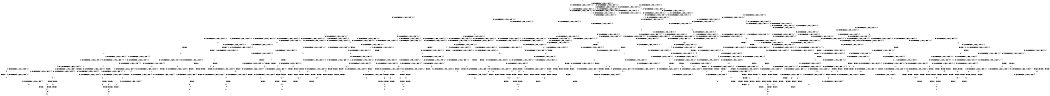 digraph BCG {
size = "7, 10.5";
center = TRUE;
node [shape = circle];
0 [peripheries = 2];
0 -> 1 [label = "EX !0 !ATOMIC_EXCH_BRANCH (1, +0, TRUE, +0, 1, TRUE) !{0, 1, 2}"];
0 -> 2 [label = "EX !2 !ATOMIC_EXCH_BRANCH (1, +1, TRUE, +0, 2, TRUE) !{0, 1, 2}"];
0 -> 3 [label = "EX !1 !ATOMIC_EXCH_BRANCH (1, +0, FALSE, +0, 1, TRUE) !{0, 1, 2}"];
0 -> 4 [label = "EX !0 !ATOMIC_EXCH_BRANCH (1, +0, TRUE, +0, 1, TRUE) !{0, 1, 2}"];
1 -> 1 [label = "EX !0 !ATOMIC_EXCH_BRANCH (1, +0, TRUE, +0, 1, TRUE) !{0, 1, 2}"];
1 -> 5 [label = "EX !2 !ATOMIC_EXCH_BRANCH (1, +1, TRUE, +0, 2, TRUE) !{0, 1, 2}"];
1 -> 6 [label = "EX !1 !ATOMIC_EXCH_BRANCH (1, +0, FALSE, +0, 1, TRUE) !{0, 1, 2}"];
1 -> 4 [label = "EX !0 !ATOMIC_EXCH_BRANCH (1, +0, TRUE, +0, 1, TRUE) !{0, 1, 2}"];
2 -> 7 [label = "EX !2 !ATOMIC_EXCH_BRANCH (1, +1, TRUE, +1, 2, TRUE) !{0, 1, 2}"];
2 -> 8 [label = "EX !0 !ATOMIC_EXCH_BRANCH (1, +0, TRUE, +0, 1, FALSE) !{0, 1, 2}"];
2 -> 9 [label = "EX !1 !ATOMIC_EXCH_BRANCH (1, +0, FALSE, +0, 1, FALSE) !{0, 1, 2}"];
2 -> 10 [label = "EX !0 !ATOMIC_EXCH_BRANCH (1, +0, TRUE, +0, 1, FALSE) !{0, 1, 2}"];
3 -> 3 [label = "EX !1 !ATOMIC_EXCH_BRANCH (1, +0, FALSE, +0, 1, TRUE) !{0, 1, 2}"];
3 -> 11 [label = "EX !0 !ATOMIC_EXCH_BRANCH (1, +0, TRUE, +0, 1, TRUE) !{0, 1, 2}"];
3 -> 12 [label = "EX !2 !ATOMIC_EXCH_BRANCH (1, +1, TRUE, +0, 2, TRUE) !{0, 1, 2}"];
3 -> 13 [label = "EX !0 !ATOMIC_EXCH_BRANCH (1, +0, TRUE, +0, 1, TRUE) !{0, 1, 2}"];
4 -> 14 [label = "EX !1 !ATOMIC_EXCH_BRANCH (1, +0, FALSE, +0, 1, TRUE) !{0, 1, 2}"];
4 -> 4 [label = "EX !0 !ATOMIC_EXCH_BRANCH (1, +0, TRUE, +0, 1, TRUE) !{0, 1, 2}"];
4 -> 15 [label = "EX !2 !ATOMIC_EXCH_BRANCH (1, +1, TRUE, +0, 2, TRUE) !{0, 1, 2}"];
4 -> 16 [label = "EX !1 !ATOMIC_EXCH_BRANCH (1, +0, FALSE, +0, 1, TRUE) !{0, 1, 2}"];
5 -> 8 [label = "EX !0 !ATOMIC_EXCH_BRANCH (1, +0, TRUE, +0, 1, FALSE) !{0, 1, 2}"];
5 -> 17 [label = "EX !2 !ATOMIC_EXCH_BRANCH (1, +1, TRUE, +1, 2, TRUE) !{0, 1, 2}"];
5 -> 18 [label = "EX !1 !ATOMIC_EXCH_BRANCH (1, +0, FALSE, +0, 1, FALSE) !{0, 1, 2}"];
5 -> 10 [label = "EX !0 !ATOMIC_EXCH_BRANCH (1, +0, TRUE, +0, 1, FALSE) !{0, 1, 2}"];
6 -> 11 [label = "EX !0 !ATOMIC_EXCH_BRANCH (1, +0, TRUE, +0, 1, TRUE) !{0, 1, 2}"];
6 -> 6 [label = "EX !1 !ATOMIC_EXCH_BRANCH (1, +0, FALSE, +0, 1, TRUE) !{0, 1, 2}"];
6 -> 19 [label = "EX !2 !ATOMIC_EXCH_BRANCH (1, +1, TRUE, +0, 2, TRUE) !{0, 1, 2}"];
6 -> 13 [label = "EX !0 !ATOMIC_EXCH_BRANCH (1, +0, TRUE, +0, 1, TRUE) !{0, 1, 2}"];
7 -> 7 [label = "EX !2 !ATOMIC_EXCH_BRANCH (1, +1, TRUE, +1, 2, TRUE) !{0, 1, 2}"];
7 -> 8 [label = "EX !0 !ATOMIC_EXCH_BRANCH (1, +0, TRUE, +0, 1, FALSE) !{0, 1, 2}"];
7 -> 9 [label = "EX !1 !ATOMIC_EXCH_BRANCH (1, +0, FALSE, +0, 1, FALSE) !{0, 1, 2}"];
7 -> 10 [label = "EX !0 !ATOMIC_EXCH_BRANCH (1, +0, TRUE, +0, 1, FALSE) !{0, 1, 2}"];
8 -> 20 [label = "EX !2 !ATOMIC_EXCH_BRANCH (1, +1, TRUE, +1, 2, FALSE) !{0, 1, 2}"];
8 -> 21 [label = "EX !1 !ATOMIC_EXCH_BRANCH (1, +0, FALSE, +0, 1, TRUE) !{0, 1, 2}"];
8 -> 22 [label = "TERMINATE !0"];
9 -> 23 [label = "EX !2 !ATOMIC_EXCH_BRANCH (1, +1, TRUE, +1, 2, TRUE) !{0, 1, 2}"];
9 -> 24 [label = "EX !0 !ATOMIC_EXCH_BRANCH (1, +0, TRUE, +0, 1, FALSE) !{0, 1, 2}"];
9 -> 25 [label = "TERMINATE !1"];
9 -> 26 [label = "EX !0 !ATOMIC_EXCH_BRANCH (1, +0, TRUE, +0, 1, FALSE) !{0, 1, 2}"];
10 -> 27 [label = "EX !1 !ATOMIC_EXCH_BRANCH (1, +0, FALSE, +0, 1, TRUE) !{0, 1, 2}"];
10 -> 28 [label = "EX !2 !ATOMIC_EXCH_BRANCH (1, +1, TRUE, +1, 2, FALSE) !{0, 1, 2}"];
10 -> 29 [label = "EX !1 !ATOMIC_EXCH_BRANCH (1, +0, FALSE, +0, 1, TRUE) !{0, 1, 2}"];
10 -> 30 [label = "TERMINATE !0"];
11 -> 11 [label = "EX !0 !ATOMIC_EXCH_BRANCH (1, +0, TRUE, +0, 1, TRUE) !{0, 1, 2}"];
11 -> 6 [label = "EX !1 !ATOMIC_EXCH_BRANCH (1, +0, FALSE, +0, 1, TRUE) !{0, 1, 2}"];
11 -> 19 [label = "EX !2 !ATOMIC_EXCH_BRANCH (1, +1, TRUE, +0, 2, TRUE) !{0, 1, 2}"];
11 -> 13 [label = "EX !0 !ATOMIC_EXCH_BRANCH (1, +0, TRUE, +0, 1, TRUE) !{0, 1, 2}"];
12 -> 9 [label = "EX !1 !ATOMIC_EXCH_BRANCH (1, +0, FALSE, +0, 1, FALSE) !{0, 1, 2}"];
12 -> 31 [label = "EX !2 !ATOMIC_EXCH_BRANCH (1, +1, TRUE, +1, 2, TRUE) !{0, 1, 2}"];
12 -> 32 [label = "EX !0 !ATOMIC_EXCH_BRANCH (1, +0, TRUE, +0, 1, FALSE) !{0, 1, 2}"];
12 -> 33 [label = "EX !0 !ATOMIC_EXCH_BRANCH (1, +0, TRUE, +0, 1, FALSE) !{0, 1, 2}"];
13 -> 14 [label = "EX !1 !ATOMIC_EXCH_BRANCH (1, +0, FALSE, +0, 1, TRUE) !{0, 1, 2}"];
13 -> 13 [label = "EX !0 !ATOMIC_EXCH_BRANCH (1, +0, TRUE, +0, 1, TRUE) !{0, 1, 2}"];
13 -> 16 [label = "EX !1 !ATOMIC_EXCH_BRANCH (1, +0, FALSE, +0, 1, TRUE) !{0, 1, 2}"];
13 -> 34 [label = "EX !2 !ATOMIC_EXCH_BRANCH (1, +1, TRUE, +0, 2, TRUE) !{0, 1, 2}"];
14 -> 35 [label = "EX !2 !ATOMIC_EXCH_BRANCH (1, +1, TRUE, +0, 2, TRUE) !{0, 1, 2}"];
14 -> 36 [label = "EX !0 !ATOMIC_EXCH_BRANCH (1, +0, TRUE, +0, 1, TRUE) !{0, 1, 2}"];
14 -> 14 [label = "EX !1 !ATOMIC_EXCH_BRANCH (1, +0, FALSE, +0, 1, TRUE) !{0, 1, 2}"];
14 -> 37 [label = "EX !2 !ATOMIC_EXCH_BRANCH (1, +1, TRUE, +0, 2, TRUE) !{0, 1, 2}"];
15 -> 38 [label = "EX !1 !ATOMIC_EXCH_BRANCH (1, +0, FALSE, +0, 1, FALSE) !{0, 1, 2}"];
15 -> 10 [label = "EX !0 !ATOMIC_EXCH_BRANCH (1, +0, TRUE, +0, 1, FALSE) !{0, 1, 2}"];
15 -> 39 [label = "EX !2 !ATOMIC_EXCH_BRANCH (1, +1, TRUE, +1, 2, TRUE) !{0, 1, 2}"];
15 -> 40 [label = "EX !1 !ATOMIC_EXCH_BRANCH (1, +0, FALSE, +0, 1, FALSE) !{0, 1, 2}"];
16 -> 14 [label = "EX !1 !ATOMIC_EXCH_BRANCH (1, +0, FALSE, +0, 1, TRUE) !{0, 1, 2}"];
16 -> 13 [label = "EX !0 !ATOMIC_EXCH_BRANCH (1, +0, TRUE, +0, 1, TRUE) !{0, 1, 2}"];
16 -> 16 [label = "EX !1 !ATOMIC_EXCH_BRANCH (1, +0, FALSE, +0, 1, TRUE) !{0, 1, 2}"];
16 -> 34 [label = "EX !2 !ATOMIC_EXCH_BRANCH (1, +1, TRUE, +0, 2, TRUE) !{0, 1, 2}"];
17 -> 8 [label = "EX !0 !ATOMIC_EXCH_BRANCH (1, +0, TRUE, +0, 1, FALSE) !{0, 1, 2}"];
17 -> 17 [label = "EX !2 !ATOMIC_EXCH_BRANCH (1, +1, TRUE, +1, 2, TRUE) !{0, 1, 2}"];
17 -> 18 [label = "EX !1 !ATOMIC_EXCH_BRANCH (1, +0, FALSE, +0, 1, FALSE) !{0, 1, 2}"];
17 -> 10 [label = "EX !0 !ATOMIC_EXCH_BRANCH (1, +0, TRUE, +0, 1, FALSE) !{0, 1, 2}"];
18 -> 24 [label = "EX !0 !ATOMIC_EXCH_BRANCH (1, +0, TRUE, +0, 1, FALSE) !{0, 1, 2}"];
18 -> 41 [label = "EX !2 !ATOMIC_EXCH_BRANCH (1, +1, TRUE, +1, 2, TRUE) !{0, 1, 2}"];
18 -> 42 [label = "TERMINATE !1"];
18 -> 26 [label = "EX !0 !ATOMIC_EXCH_BRANCH (1, +0, TRUE, +0, 1, FALSE) !{0, 1, 2}"];
19 -> 32 [label = "EX !0 !ATOMIC_EXCH_BRANCH (1, +0, TRUE, +0, 1, FALSE) !{0, 1, 2}"];
19 -> 18 [label = "EX !1 !ATOMIC_EXCH_BRANCH (1, +0, FALSE, +0, 1, FALSE) !{0, 1, 2}"];
19 -> 43 [label = "EX !2 !ATOMIC_EXCH_BRANCH (1, +1, TRUE, +1, 2, TRUE) !{0, 1, 2}"];
19 -> 33 [label = "EX !0 !ATOMIC_EXCH_BRANCH (1, +0, TRUE, +0, 1, FALSE) !{0, 1, 2}"];
20 -> 44 [label = "EX !1 !ATOMIC_EXCH_BRANCH (1, +0, FALSE, +0, 1, FALSE) !{0, 1, 2}"];
20 -> 45 [label = "TERMINATE !0"];
20 -> 46 [label = "TERMINATE !2"];
21 -> 21 [label = "EX !1 !ATOMIC_EXCH_BRANCH (1, +0, FALSE, +0, 1, TRUE) !{0, 1, 2}"];
21 -> 47 [label = "EX !2 !ATOMIC_EXCH_BRANCH (1, +1, TRUE, +1, 2, FALSE) !{0, 1, 2}"];
21 -> 48 [label = "TERMINATE !0"];
22 -> 49 [label = "EX !2 !ATOMIC_EXCH_BRANCH (1, +1, TRUE, +1, 2, FALSE) !{1, 2}"];
22 -> 50 [label = "EX !1 !ATOMIC_EXCH_BRANCH (1, +0, FALSE, +0, 1, TRUE) !{1, 2}"];
22 -> 51 [label = "EX !1 !ATOMIC_EXCH_BRANCH (1, +0, FALSE, +0, 1, TRUE) !{1, 2}"];
23 -> 23 [label = "EX !2 !ATOMIC_EXCH_BRANCH (1, +1, TRUE, +1, 2, TRUE) !{0, 1, 2}"];
23 -> 24 [label = "EX !0 !ATOMIC_EXCH_BRANCH (1, +0, TRUE, +0, 1, FALSE) !{0, 1, 2}"];
23 -> 25 [label = "TERMINATE !1"];
23 -> 26 [label = "EX !0 !ATOMIC_EXCH_BRANCH (1, +0, TRUE, +0, 1, FALSE) !{0, 1, 2}"];
24 -> 52 [label = "EX !2 !ATOMIC_EXCH_BRANCH (1, +1, TRUE, +1, 2, FALSE) !{0, 1, 2}"];
24 -> 53 [label = "TERMINATE !0"];
24 -> 54 [label = "TERMINATE !1"];
25 -> 55 [label = "EX !2 !ATOMIC_EXCH_BRANCH (1, +1, TRUE, +1, 2, TRUE) !{0, 2}"];
25 -> 56 [label = "EX !0 !ATOMIC_EXCH_BRANCH (1, +0, TRUE, +0, 1, FALSE) !{0, 2}"];
25 -> 57 [label = "EX !0 !ATOMIC_EXCH_BRANCH (1, +0, TRUE, +0, 1, FALSE) !{0, 2}"];
26 -> 58 [label = "EX !2 !ATOMIC_EXCH_BRANCH (1, +1, TRUE, +1, 2, FALSE) !{0, 1, 2}"];
26 -> 59 [label = "TERMINATE !0"];
26 -> 60 [label = "TERMINATE !1"];
27 -> 61 [label = "EX !2 !ATOMIC_EXCH_BRANCH (1, +1, TRUE, +1, 2, FALSE) !{0, 1, 2}"];
27 -> 27 [label = "EX !1 !ATOMIC_EXCH_BRANCH (1, +0, FALSE, +0, 1, TRUE) !{0, 1, 2}"];
27 -> 62 [label = "EX !2 !ATOMIC_EXCH_BRANCH (1, +1, TRUE, +1, 2, FALSE) !{0, 1, 2}"];
27 -> 63 [label = "TERMINATE !0"];
28 -> 64 [label = "EX !1 !ATOMIC_EXCH_BRANCH (1, +0, FALSE, +0, 1, FALSE) !{0, 1, 2}"];
28 -> 65 [label = "EX !1 !ATOMIC_EXCH_BRANCH (1, +0, FALSE, +0, 1, FALSE) !{0, 1, 2}"];
28 -> 66 [label = "TERMINATE !0"];
28 -> 67 [label = "TERMINATE !2"];
29 -> 27 [label = "EX !1 !ATOMIC_EXCH_BRANCH (1, +0, FALSE, +0, 1, TRUE) !{0, 1, 2}"];
29 -> 29 [label = "EX !1 !ATOMIC_EXCH_BRANCH (1, +0, FALSE, +0, 1, TRUE) !{0, 1, 2}"];
29 -> 68 [label = "EX !2 !ATOMIC_EXCH_BRANCH (1, +1, TRUE, +1, 2, FALSE) !{0, 1, 2}"];
29 -> 69 [label = "TERMINATE !0"];
30 -> 70 [label = "EX !2 !ATOMIC_EXCH_BRANCH (1, +1, TRUE, +1, 2, FALSE) !{1, 2}"];
30 -> 71 [label = "EX !1 !ATOMIC_EXCH_BRANCH (1, +0, FALSE, +0, 1, TRUE) !{1, 2}"];
31 -> 9 [label = "EX !1 !ATOMIC_EXCH_BRANCH (1, +0, FALSE, +0, 1, FALSE) !{0, 1, 2}"];
31 -> 31 [label = "EX !2 !ATOMIC_EXCH_BRANCH (1, +1, TRUE, +1, 2, TRUE) !{0, 1, 2}"];
31 -> 32 [label = "EX !0 !ATOMIC_EXCH_BRANCH (1, +0, TRUE, +0, 1, FALSE) !{0, 1, 2}"];
31 -> 33 [label = "EX !0 !ATOMIC_EXCH_BRANCH (1, +0, TRUE, +0, 1, FALSE) !{0, 1, 2}"];
32 -> 21 [label = "EX !1 !ATOMIC_EXCH_BRANCH (1, +0, FALSE, +0, 1, TRUE) !{0, 1, 2}"];
32 -> 47 [label = "EX !2 !ATOMIC_EXCH_BRANCH (1, +1, TRUE, +1, 2, FALSE) !{0, 1, 2}"];
32 -> 48 [label = "TERMINATE !0"];
33 -> 27 [label = "EX !1 !ATOMIC_EXCH_BRANCH (1, +0, FALSE, +0, 1, TRUE) !{0, 1, 2}"];
33 -> 29 [label = "EX !1 !ATOMIC_EXCH_BRANCH (1, +0, FALSE, +0, 1, TRUE) !{0, 1, 2}"];
33 -> 68 [label = "EX !2 !ATOMIC_EXCH_BRANCH (1, +1, TRUE, +1, 2, FALSE) !{0, 1, 2}"];
33 -> 69 [label = "TERMINATE !0"];
34 -> 38 [label = "EX !1 !ATOMIC_EXCH_BRANCH (1, +0, FALSE, +0, 1, FALSE) !{0, 1, 2}"];
34 -> 33 [label = "EX !0 !ATOMIC_EXCH_BRANCH (1, +0, TRUE, +0, 1, FALSE) !{0, 1, 2}"];
34 -> 40 [label = "EX !1 !ATOMIC_EXCH_BRANCH (1, +0, FALSE, +0, 1, FALSE) !{0, 1, 2}"];
34 -> 72 [label = "EX !2 !ATOMIC_EXCH_BRANCH (1, +1, TRUE, +1, 2, TRUE) !{0, 1, 2}"];
35 -> 73 [label = "EX !0 !ATOMIC_EXCH_BRANCH (1, +0, TRUE, +0, 1, FALSE) !{0, 1, 2}"];
35 -> 74 [label = "EX !1 !ATOMIC_EXCH_BRANCH (1, +0, FALSE, +0, 1, FALSE) !{0, 1, 2}"];
35 -> 75 [label = "EX !2 !ATOMIC_EXCH_BRANCH (1, +1, TRUE, +1, 2, TRUE) !{0, 1, 2}"];
35 -> 33 [label = "EX !0 !ATOMIC_EXCH_BRANCH (1, +0, TRUE, +0, 1, FALSE) !{0, 1, 2}"];
36 -> 35 [label = "EX !2 !ATOMIC_EXCH_BRANCH (1, +1, TRUE, +0, 2, TRUE) !{0, 1, 2}"];
36 -> 36 [label = "EX !0 !ATOMIC_EXCH_BRANCH (1, +0, TRUE, +0, 1, TRUE) !{0, 1, 2}"];
36 -> 14 [label = "EX !1 !ATOMIC_EXCH_BRANCH (1, +0, FALSE, +0, 1, TRUE) !{0, 1, 2}"];
36 -> 37 [label = "EX !2 !ATOMIC_EXCH_BRANCH (1, +1, TRUE, +0, 2, TRUE) !{0, 1, 2}"];
37 -> 75 [label = "EX !2 !ATOMIC_EXCH_BRANCH (1, +1, TRUE, +1, 2, TRUE) !{0, 1, 2}"];
37 -> 76 [label = "EX !0 !ATOMIC_EXCH_BRANCH (1, +0, TRUE, +0, 1, FALSE) !{0, 1, 2}"];
37 -> 38 [label = "EX !1 !ATOMIC_EXCH_BRANCH (1, +0, FALSE, +0, 1, FALSE) !{0, 1, 2}"];
37 -> 77 [label = "EX !2 !ATOMIC_EXCH_BRANCH (1, +1, TRUE, +1, 2, TRUE) !{0, 1, 2}"];
38 -> 78 [label = "EX !2 !ATOMIC_EXCH_BRANCH (1, +1, TRUE, +1, 2, TRUE) !{0, 1, 2}"];
38 -> 79 [label = "EX !0 !ATOMIC_EXCH_BRANCH (1, +0, TRUE, +0, 1, FALSE) !{0, 1, 2}"];
38 -> 80 [label = "EX !2 !ATOMIC_EXCH_BRANCH (1, +1, TRUE, +1, 2, TRUE) !{0, 1, 2}"];
38 -> 81 [label = "TERMINATE !1"];
39 -> 38 [label = "EX !1 !ATOMIC_EXCH_BRANCH (1, +0, FALSE, +0, 1, FALSE) !{0, 1, 2}"];
39 -> 10 [label = "EX !0 !ATOMIC_EXCH_BRANCH (1, +0, TRUE, +0, 1, FALSE) !{0, 1, 2}"];
39 -> 39 [label = "EX !2 !ATOMIC_EXCH_BRANCH (1, +1, TRUE, +1, 2, TRUE) !{0, 1, 2}"];
39 -> 40 [label = "EX !1 !ATOMIC_EXCH_BRANCH (1, +0, FALSE, +0, 1, FALSE) !{0, 1, 2}"];
40 -> 26 [label = "EX !0 !ATOMIC_EXCH_BRANCH (1, +0, TRUE, +0, 1, FALSE) !{0, 1, 2}"];
40 -> 82 [label = "EX !2 !ATOMIC_EXCH_BRANCH (1, +1, TRUE, +1, 2, TRUE) !{0, 1, 2}"];
40 -> 83 [label = "TERMINATE !1"];
41 -> 24 [label = "EX !0 !ATOMIC_EXCH_BRANCH (1, +0, TRUE, +0, 1, FALSE) !{0, 1, 2}"];
41 -> 41 [label = "EX !2 !ATOMIC_EXCH_BRANCH (1, +1, TRUE, +1, 2, TRUE) !{0, 1, 2}"];
41 -> 42 [label = "TERMINATE !1"];
41 -> 26 [label = "EX !0 !ATOMIC_EXCH_BRANCH (1, +0, TRUE, +0, 1, FALSE) !{0, 1, 2}"];
42 -> 56 [label = "EX !0 !ATOMIC_EXCH_BRANCH (1, +0, TRUE, +0, 1, FALSE) !{0, 2}"];
42 -> 84 [label = "EX !2 !ATOMIC_EXCH_BRANCH (1, +1, TRUE, +1, 2, TRUE) !{0, 2}"];
42 -> 57 [label = "EX !0 !ATOMIC_EXCH_BRANCH (1, +0, TRUE, +0, 1, FALSE) !{0, 2}"];
43 -> 32 [label = "EX !0 !ATOMIC_EXCH_BRANCH (1, +0, TRUE, +0, 1, FALSE) !{0, 1, 2}"];
43 -> 18 [label = "EX !1 !ATOMIC_EXCH_BRANCH (1, +0, FALSE, +0, 1, FALSE) !{0, 1, 2}"];
43 -> 43 [label = "EX !2 !ATOMIC_EXCH_BRANCH (1, +1, TRUE, +1, 2, TRUE) !{0, 1, 2}"];
43 -> 33 [label = "EX !0 !ATOMIC_EXCH_BRANCH (1, +0, TRUE, +0, 1, FALSE) !{0, 1, 2}"];
44 -> 85 [label = "TERMINATE !0"];
44 -> 86 [label = "TERMINATE !2"];
44 -> 87 [label = "TERMINATE !1"];
45 -> 88 [label = "EX !1 !ATOMIC_EXCH_BRANCH (1, +0, FALSE, +0, 1, FALSE) !{1, 2}"];
45 -> 89 [label = "TERMINATE !2"];
45 -> 90 [label = "EX !1 !ATOMIC_EXCH_BRANCH (1, +0, FALSE, +0, 1, FALSE) !{1, 2}"];
46 -> 91 [label = "EX !1 !ATOMIC_EXCH_BRANCH (1, +0, FALSE, +0, 1, FALSE) !{0, 1}"];
46 -> 89 [label = "TERMINATE !0"];
47 -> 44 [label = "EX !1 !ATOMIC_EXCH_BRANCH (1, +0, FALSE, +0, 1, FALSE) !{0, 1, 2}"];
47 -> 92 [label = "TERMINATE !0"];
47 -> 93 [label = "TERMINATE !2"];
48 -> 50 [label = "EX !1 !ATOMIC_EXCH_BRANCH (1, +0, FALSE, +0, 1, TRUE) !{1, 2}"];
48 -> 94 [label = "EX !2 !ATOMIC_EXCH_BRANCH (1, +1, TRUE, +1, 2, FALSE) !{1, 2}"];
48 -> 51 [label = "EX !1 !ATOMIC_EXCH_BRANCH (1, +0, FALSE, +0, 1, TRUE) !{1, 2}"];
49 -> 88 [label = "EX !1 !ATOMIC_EXCH_BRANCH (1, +0, FALSE, +0, 1, FALSE) !{1, 2}"];
49 -> 89 [label = "TERMINATE !2"];
49 -> 90 [label = "EX !1 !ATOMIC_EXCH_BRANCH (1, +0, FALSE, +0, 1, FALSE) !{1, 2}"];
50 -> 50 [label = "EX !1 !ATOMIC_EXCH_BRANCH (1, +0, FALSE, +0, 1, TRUE) !{1, 2}"];
50 -> 94 [label = "EX !2 !ATOMIC_EXCH_BRANCH (1, +1, TRUE, +1, 2, FALSE) !{1, 2}"];
50 -> 51 [label = "EX !1 !ATOMIC_EXCH_BRANCH (1, +0, FALSE, +0, 1, TRUE) !{1, 2}"];
51 -> 95 [label = "EX !2 !ATOMIC_EXCH_BRANCH (1, +1, TRUE, +1, 2, FALSE) !{1, 2}"];
51 -> 51 [label = "EX !1 !ATOMIC_EXCH_BRANCH (1, +0, FALSE, +0, 1, TRUE) !{1, 2}"];
51 -> 96 [label = "EX !2 !ATOMIC_EXCH_BRANCH (1, +1, TRUE, +1, 2, FALSE) !{1, 2}"];
52 -> 85 [label = "TERMINATE !0"];
52 -> 86 [label = "TERMINATE !2"];
52 -> 87 [label = "TERMINATE !1"];
53 -> 97 [label = "EX !2 !ATOMIC_EXCH_BRANCH (1, +1, TRUE, +1, 2, FALSE) !{1, 2}"];
53 -> 98 [label = "TERMINATE !1"];
54 -> 99 [label = "EX !2 !ATOMIC_EXCH_BRANCH (1, +1, TRUE, +1, 2, FALSE) !{0, 2}"];
54 -> 98 [label = "TERMINATE !0"];
55 -> 55 [label = "EX !2 !ATOMIC_EXCH_BRANCH (1, +1, TRUE, +1, 2, TRUE) !{0, 2}"];
55 -> 56 [label = "EX !0 !ATOMIC_EXCH_BRANCH (1, +0, TRUE, +0, 1, FALSE) !{0, 2}"];
55 -> 57 [label = "EX !0 !ATOMIC_EXCH_BRANCH (1, +0, TRUE, +0, 1, FALSE) !{0, 2}"];
56 -> 99 [label = "EX !2 !ATOMIC_EXCH_BRANCH (1, +1, TRUE, +1, 2, FALSE) !{0, 2}"];
56 -> 98 [label = "TERMINATE !0"];
57 -> 100 [label = "EX !2 !ATOMIC_EXCH_BRANCH (1, +1, TRUE, +1, 2, FALSE) !{0, 2}"];
57 -> 101 [label = "EX !2 !ATOMIC_EXCH_BRANCH (1, +1, TRUE, +1, 2, FALSE) !{0, 2}"];
57 -> 102 [label = "TERMINATE !0"];
58 -> 103 [label = "TERMINATE !0"];
58 -> 104 [label = "TERMINATE !2"];
58 -> 105 [label = "TERMINATE !1"];
59 -> 106 [label = "EX !2 !ATOMIC_EXCH_BRANCH (1, +1, TRUE, +1, 2, FALSE) !{1, 2}"];
59 -> 107 [label = "TERMINATE !1"];
60 -> 108 [label = "EX !2 !ATOMIC_EXCH_BRANCH (1, +1, TRUE, +1, 2, FALSE) !{0, 2}"];
60 -> 107 [label = "TERMINATE !0"];
61 -> 109 [label = "EX !1 !ATOMIC_EXCH_BRANCH (1, +0, FALSE, +0, 1, FALSE) !{0, 1, 2}"];
61 -> 110 [label = "TERMINATE !0"];
61 -> 111 [label = "TERMINATE !2"];
62 -> 64 [label = "EX !1 !ATOMIC_EXCH_BRANCH (1, +0, FALSE, +0, 1, FALSE) !{0, 1, 2}"];
62 -> 112 [label = "TERMINATE !0"];
62 -> 113 [label = "TERMINATE !2"];
63 -> 114 [label = "EX !1 !ATOMIC_EXCH_BRANCH (1, +0, FALSE, +0, 1, TRUE) !{1, 2}"];
63 -> 115 [label = "EX !2 !ATOMIC_EXCH_BRANCH (1, +1, TRUE, +1, 2, FALSE) !{1, 2}"];
64 -> 116 [label = "TERMINATE !0"];
64 -> 117 [label = "TERMINATE !2"];
64 -> 118 [label = "TERMINATE !1"];
65 -> 103 [label = "TERMINATE !0"];
65 -> 104 [label = "TERMINATE !2"];
65 -> 105 [label = "TERMINATE !1"];
66 -> 119 [label = "EX !1 !ATOMIC_EXCH_BRANCH (1, +0, FALSE, +0, 1, FALSE) !{1, 2}"];
66 -> 120 [label = "TERMINATE !2"];
67 -> 121 [label = "EX !1 !ATOMIC_EXCH_BRANCH (1, +0, FALSE, +0, 1, FALSE) !{0, 1}"];
67 -> 120 [label = "TERMINATE !0"];
68 -> 64 [label = "EX !1 !ATOMIC_EXCH_BRANCH (1, +0, FALSE, +0, 1, FALSE) !{0, 1, 2}"];
68 -> 65 [label = "EX !1 !ATOMIC_EXCH_BRANCH (1, +0, FALSE, +0, 1, FALSE) !{0, 1, 2}"];
68 -> 122 [label = "TERMINATE !0"];
68 -> 123 [label = "TERMINATE !2"];
69 -> 71 [label = "EX !1 !ATOMIC_EXCH_BRANCH (1, +0, FALSE, +0, 1, TRUE) !{1, 2}"];
69 -> 124 [label = "EX !2 !ATOMIC_EXCH_BRANCH (1, +1, TRUE, +1, 2, FALSE) !{1, 2}"];
70 -> 119 [label = "EX !1 !ATOMIC_EXCH_BRANCH (1, +0, FALSE, +0, 1, FALSE) !{1, 2}"];
70 -> 120 [label = "TERMINATE !2"];
71 -> 71 [label = "EX !1 !ATOMIC_EXCH_BRANCH (1, +0, FALSE, +0, 1, TRUE) !{1, 2}"];
71 -> 124 [label = "EX !2 !ATOMIC_EXCH_BRANCH (1, +1, TRUE, +1, 2, FALSE) !{1, 2}"];
72 -> 38 [label = "EX !1 !ATOMIC_EXCH_BRANCH (1, +0, FALSE, +0, 1, FALSE) !{0, 1, 2}"];
72 -> 33 [label = "EX !0 !ATOMIC_EXCH_BRANCH (1, +0, TRUE, +0, 1, FALSE) !{0, 1, 2}"];
72 -> 40 [label = "EX !1 !ATOMIC_EXCH_BRANCH (1, +0, FALSE, +0, 1, FALSE) !{0, 1, 2}"];
72 -> 72 [label = "EX !2 !ATOMIC_EXCH_BRANCH (1, +1, TRUE, +1, 2, TRUE) !{0, 1, 2}"];
73 -> 125 [label = "EX !1 !ATOMIC_EXCH_BRANCH (1, +0, FALSE, +0, 1, TRUE) !{0, 1, 2}"];
73 -> 61 [label = "EX !2 !ATOMIC_EXCH_BRANCH (1, +1, TRUE, +1, 2, FALSE) !{0, 1, 2}"];
73 -> 126 [label = "TERMINATE !0"];
74 -> 127 [label = "EX !0 !ATOMIC_EXCH_BRANCH (1, +0, TRUE, +0, 1, FALSE) !{0, 1, 2}"];
74 -> 78 [label = "EX !2 !ATOMIC_EXCH_BRANCH (1, +1, TRUE, +1, 2, TRUE) !{0, 1, 2}"];
74 -> 128 [label = "TERMINATE !1"];
74 -> 26 [label = "EX !0 !ATOMIC_EXCH_BRANCH (1, +0, TRUE, +0, 1, FALSE) !{0, 1, 2}"];
75 -> 73 [label = "EX !0 !ATOMIC_EXCH_BRANCH (1, +0, TRUE, +0, 1, FALSE) !{0, 1, 2}"];
75 -> 74 [label = "EX !1 !ATOMIC_EXCH_BRANCH (1, +0, FALSE, +0, 1, FALSE) !{0, 1, 2}"];
75 -> 75 [label = "EX !2 !ATOMIC_EXCH_BRANCH (1, +1, TRUE, +1, 2, TRUE) !{0, 1, 2}"];
75 -> 33 [label = "EX !0 !ATOMIC_EXCH_BRANCH (1, +0, TRUE, +0, 1, FALSE) !{0, 1, 2}"];
76 -> 61 [label = "EX !2 !ATOMIC_EXCH_BRANCH (1, +1, TRUE, +1, 2, FALSE) !{0, 1, 2}"];
76 -> 27 [label = "EX !1 !ATOMIC_EXCH_BRANCH (1, +0, FALSE, +0, 1, TRUE) !{0, 1, 2}"];
76 -> 62 [label = "EX !2 !ATOMIC_EXCH_BRANCH (1, +1, TRUE, +1, 2, FALSE) !{0, 1, 2}"];
76 -> 63 [label = "TERMINATE !0"];
77 -> 75 [label = "EX !2 !ATOMIC_EXCH_BRANCH (1, +1, TRUE, +1, 2, TRUE) !{0, 1, 2}"];
77 -> 76 [label = "EX !0 !ATOMIC_EXCH_BRANCH (1, +0, TRUE, +0, 1, FALSE) !{0, 1, 2}"];
77 -> 38 [label = "EX !1 !ATOMIC_EXCH_BRANCH (1, +0, FALSE, +0, 1, FALSE) !{0, 1, 2}"];
77 -> 77 [label = "EX !2 !ATOMIC_EXCH_BRANCH (1, +1, TRUE, +1, 2, TRUE) !{0, 1, 2}"];
78 -> 127 [label = "EX !0 !ATOMIC_EXCH_BRANCH (1, +0, TRUE, +0, 1, FALSE) !{0, 1, 2}"];
78 -> 78 [label = "EX !2 !ATOMIC_EXCH_BRANCH (1, +1, TRUE, +1, 2, TRUE) !{0, 1, 2}"];
78 -> 128 [label = "TERMINATE !1"];
78 -> 26 [label = "EX !0 !ATOMIC_EXCH_BRANCH (1, +0, TRUE, +0, 1, FALSE) !{0, 1, 2}"];
79 -> 129 [label = "EX !2 !ATOMIC_EXCH_BRANCH (1, +1, TRUE, +1, 2, FALSE) !{0, 1, 2}"];
79 -> 130 [label = "EX !2 !ATOMIC_EXCH_BRANCH (1, +1, TRUE, +1, 2, FALSE) !{0, 1, 2}"];
79 -> 131 [label = "TERMINATE !0"];
79 -> 132 [label = "TERMINATE !1"];
80 -> 78 [label = "EX !2 !ATOMIC_EXCH_BRANCH (1, +1, TRUE, +1, 2, TRUE) !{0, 1, 2}"];
80 -> 79 [label = "EX !0 !ATOMIC_EXCH_BRANCH (1, +0, TRUE, +0, 1, FALSE) !{0, 1, 2}"];
80 -> 80 [label = "EX !2 !ATOMIC_EXCH_BRANCH (1, +1, TRUE, +1, 2, TRUE) !{0, 1, 2}"];
80 -> 81 [label = "TERMINATE !1"];
81 -> 133 [label = "EX !0 !ATOMIC_EXCH_BRANCH (1, +0, TRUE, +0, 1, FALSE) !{0, 2}"];
81 -> 134 [label = "EX !2 !ATOMIC_EXCH_BRANCH (1, +1, TRUE, +1, 2, TRUE) !{0, 2}"];
82 -> 26 [label = "EX !0 !ATOMIC_EXCH_BRANCH (1, +0, TRUE, +0, 1, FALSE) !{0, 1, 2}"];
82 -> 82 [label = "EX !2 !ATOMIC_EXCH_BRANCH (1, +1, TRUE, +1, 2, TRUE) !{0, 1, 2}"];
82 -> 83 [label = "TERMINATE !1"];
83 -> 135 [label = "EX !0 !ATOMIC_EXCH_BRANCH (1, +0, TRUE, +0, 1, FALSE) !{0, 2}"];
83 -> 136 [label = "EX !2 !ATOMIC_EXCH_BRANCH (1, +1, TRUE, +1, 2, TRUE) !{0, 2}"];
84 -> 56 [label = "EX !0 !ATOMIC_EXCH_BRANCH (1, +0, TRUE, +0, 1, FALSE) !{0, 2}"];
84 -> 84 [label = "EX !2 !ATOMIC_EXCH_BRANCH (1, +1, TRUE, +1, 2, TRUE) !{0, 2}"];
84 -> 57 [label = "EX !0 !ATOMIC_EXCH_BRANCH (1, +0, TRUE, +0, 1, FALSE) !{0, 2}"];
85 -> 137 [label = "TERMINATE !2"];
85 -> 138 [label = "TERMINATE !1"];
86 -> 137 [label = "TERMINATE !0"];
86 -> 139 [label = "TERMINATE !1"];
87 -> 138 [label = "TERMINATE !0"];
87 -> 139 [label = "TERMINATE !2"];
88 -> 137 [label = "TERMINATE !2"];
88 -> 138 [label = "TERMINATE !1"];
89 -> 140 [label = "EX !1 !ATOMIC_EXCH_BRANCH (1, +0, FALSE, +0, 1, FALSE) !{1}"];
89 -> 141 [label = "EX !1 !ATOMIC_EXCH_BRANCH (1, +0, FALSE, +0, 1, FALSE) !{1}"];
90 -> 142 [label = "TERMINATE !2"];
90 -> 143 [label = "TERMINATE !1"];
91 -> 137 [label = "TERMINATE !0"];
91 -> 139 [label = "TERMINATE !1"];
92 -> 88 [label = "EX !1 !ATOMIC_EXCH_BRANCH (1, +0, FALSE, +0, 1, FALSE) !{1, 2}"];
92 -> 144 [label = "TERMINATE !2"];
92 -> 90 [label = "EX !1 !ATOMIC_EXCH_BRANCH (1, +0, FALSE, +0, 1, FALSE) !{1, 2}"];
93 -> 91 [label = "EX !1 !ATOMIC_EXCH_BRANCH (1, +0, FALSE, +0, 1, FALSE) !{0, 1}"];
93 -> 144 [label = "TERMINATE !0"];
94 -> 88 [label = "EX !1 !ATOMIC_EXCH_BRANCH (1, +0, FALSE, +0, 1, FALSE) !{1, 2}"];
94 -> 144 [label = "TERMINATE !2"];
94 -> 90 [label = "EX !1 !ATOMIC_EXCH_BRANCH (1, +0, FALSE, +0, 1, FALSE) !{1, 2}"];
95 -> 145 [label = "EX !1 !ATOMIC_EXCH_BRANCH (1, +0, FALSE, +0, 1, FALSE) !{1, 2}"];
95 -> 146 [label = "TERMINATE !2"];
95 -> 90 [label = "EX !1 !ATOMIC_EXCH_BRANCH (1, +0, FALSE, +0, 1, FALSE) !{1, 2}"];
96 -> 90 [label = "EX !1 !ATOMIC_EXCH_BRANCH (1, +0, FALSE, +0, 1, FALSE) !{1, 2}"];
96 -> 147 [label = "TERMINATE !2"];
97 -> 137 [label = "TERMINATE !2"];
97 -> 138 [label = "TERMINATE !1"];
98 -> 148 [label = "EX !2 !ATOMIC_EXCH_BRANCH (1, +1, TRUE, +1, 2, FALSE) !{2}"];
98 -> 149 [label = "EX !2 !ATOMIC_EXCH_BRANCH (1, +1, TRUE, +1, 2, FALSE) !{2}"];
99 -> 138 [label = "TERMINATE !0"];
99 -> 139 [label = "TERMINATE !2"];
100 -> 150 [label = "TERMINATE !0"];
100 -> 151 [label = "TERMINATE !2"];
101 -> 152 [label = "TERMINATE !0"];
101 -> 153 [label = "TERMINATE !2"];
102 -> 154 [label = "EX !2 !ATOMIC_EXCH_BRANCH (1, +1, TRUE, +1, 2, FALSE) !{2}"];
103 -> 155 [label = "TERMINATE !2"];
103 -> 156 [label = "TERMINATE !1"];
104 -> 155 [label = "TERMINATE !0"];
104 -> 157 [label = "TERMINATE !1"];
105 -> 156 [label = "TERMINATE !0"];
105 -> 157 [label = "TERMINATE !2"];
106 -> 155 [label = "TERMINATE !2"];
106 -> 156 [label = "TERMINATE !1"];
107 -> 158 [label = "EX !2 !ATOMIC_EXCH_BRANCH (1, +1, TRUE, +1, 2, FALSE) !{2}"];
108 -> 156 [label = "TERMINATE !0"];
108 -> 157 [label = "TERMINATE !2"];
109 -> 159 [label = "TERMINATE !0"];
109 -> 160 [label = "TERMINATE !2"];
109 -> 161 [label = "TERMINATE !1"];
110 -> 162 [label = "EX !1 !ATOMIC_EXCH_BRANCH (1, +0, FALSE, +0, 1, FALSE) !{1, 2}"];
110 -> 163 [label = "TERMINATE !2"];
111 -> 164 [label = "EX !1 !ATOMIC_EXCH_BRANCH (1, +0, FALSE, +0, 1, FALSE) !{0, 1}"];
111 -> 163 [label = "TERMINATE !0"];
112 -> 165 [label = "EX !1 !ATOMIC_EXCH_BRANCH (1, +0, FALSE, +0, 1, FALSE) !{1, 2}"];
112 -> 166 [label = "TERMINATE !2"];
113 -> 167 [label = "EX !1 !ATOMIC_EXCH_BRANCH (1, +0, FALSE, +0, 1, FALSE) !{0, 1}"];
113 -> 166 [label = "TERMINATE !0"];
114 -> 114 [label = "EX !1 !ATOMIC_EXCH_BRANCH (1, +0, FALSE, +0, 1, TRUE) !{1, 2}"];
114 -> 115 [label = "EX !2 !ATOMIC_EXCH_BRANCH (1, +1, TRUE, +1, 2, FALSE) !{1, 2}"];
115 -> 165 [label = "EX !1 !ATOMIC_EXCH_BRANCH (1, +0, FALSE, +0, 1, FALSE) !{1, 2}"];
115 -> 166 [label = "TERMINATE !2"];
116 -> 168 [label = "TERMINATE !2"];
116 -> 169 [label = "TERMINATE !1"];
117 -> 168 [label = "TERMINATE !0"];
117 -> 170 [label = "TERMINATE !1"];
118 -> 169 [label = "TERMINATE !0"];
118 -> 170 [label = "TERMINATE !2"];
119 -> 155 [label = "TERMINATE !2"];
119 -> 156 [label = "TERMINATE !1"];
120 -> 171 [label = "EX !1 !ATOMIC_EXCH_BRANCH (1, +0, FALSE, +0, 1, FALSE) !{1}"];
121 -> 155 [label = "TERMINATE !0"];
121 -> 157 [label = "TERMINATE !1"];
122 -> 119 [label = "EX !1 !ATOMIC_EXCH_BRANCH (1, +0, FALSE, +0, 1, FALSE) !{1, 2}"];
122 -> 172 [label = "TERMINATE !2"];
123 -> 121 [label = "EX !1 !ATOMIC_EXCH_BRANCH (1, +0, FALSE, +0, 1, FALSE) !{0, 1}"];
123 -> 172 [label = "TERMINATE !0"];
124 -> 119 [label = "EX !1 !ATOMIC_EXCH_BRANCH (1, +0, FALSE, +0, 1, FALSE) !{1, 2}"];
124 -> 172 [label = "TERMINATE !2"];
125 -> 125 [label = "EX !1 !ATOMIC_EXCH_BRANCH (1, +0, FALSE, +0, 1, TRUE) !{0, 1, 2}"];
125 -> 61 [label = "EX !2 !ATOMIC_EXCH_BRANCH (1, +1, TRUE, +1, 2, FALSE) !{0, 1, 2}"];
125 -> 126 [label = "TERMINATE !0"];
126 -> 173 [label = "EX !1 !ATOMIC_EXCH_BRANCH (1, +0, FALSE, +0, 1, TRUE) !{1, 2}"];
126 -> 174 [label = "EX !2 !ATOMIC_EXCH_BRANCH (1, +1, TRUE, +1, 2, FALSE) !{1, 2}"];
127 -> 129 [label = "EX !2 !ATOMIC_EXCH_BRANCH (1, +1, TRUE, +1, 2, FALSE) !{0, 1, 2}"];
127 -> 175 [label = "TERMINATE !0"];
127 -> 176 [label = "TERMINATE !1"];
128 -> 177 [label = "EX !0 !ATOMIC_EXCH_BRANCH (1, +0, TRUE, +0, 1, FALSE) !{0, 2}"];
128 -> 178 [label = "EX !2 !ATOMIC_EXCH_BRANCH (1, +1, TRUE, +1, 2, TRUE) !{0, 2}"];
129 -> 159 [label = "TERMINATE !0"];
129 -> 160 [label = "TERMINATE !2"];
129 -> 161 [label = "TERMINATE !1"];
130 -> 116 [label = "TERMINATE !0"];
130 -> 117 [label = "TERMINATE !2"];
130 -> 118 [label = "TERMINATE !1"];
131 -> 179 [label = "EX !2 !ATOMIC_EXCH_BRANCH (1, +1, TRUE, +1, 2, FALSE) !{1, 2}"];
131 -> 180 [label = "TERMINATE !1"];
132 -> 181 [label = "EX !2 !ATOMIC_EXCH_BRANCH (1, +1, TRUE, +1, 2, FALSE) !{0, 2}"];
132 -> 180 [label = "TERMINATE !0"];
133 -> 181 [label = "EX !2 !ATOMIC_EXCH_BRANCH (1, +1, TRUE, +1, 2, FALSE) !{0, 2}"];
133 -> 180 [label = "TERMINATE !0"];
134 -> 133 [label = "EX !0 !ATOMIC_EXCH_BRANCH (1, +0, TRUE, +0, 1, FALSE) !{0, 2}"];
134 -> 134 [label = "EX !2 !ATOMIC_EXCH_BRANCH (1, +1, TRUE, +1, 2, TRUE) !{0, 2}"];
135 -> 108 [label = "EX !2 !ATOMIC_EXCH_BRANCH (1, +1, TRUE, +1, 2, FALSE) !{0, 2}"];
135 -> 107 [label = "TERMINATE !0"];
136 -> 135 [label = "EX !0 !ATOMIC_EXCH_BRANCH (1, +0, TRUE, +0, 1, FALSE) !{0, 2}"];
136 -> 136 [label = "EX !2 !ATOMIC_EXCH_BRANCH (1, +1, TRUE, +1, 2, TRUE) !{0, 2}"];
137 -> 182 [label = "TERMINATE !1"];
138 -> 182 [label = "TERMINATE !2"];
139 -> 182 [label = "TERMINATE !0"];
140 -> 182 [label = "TERMINATE !1"];
141 -> 183 [label = "TERMINATE !1"];
142 -> 184 [label = "TERMINATE !1"];
143 -> 184 [label = "TERMINATE !2"];
144 -> 140 [label = "EX !1 !ATOMIC_EXCH_BRANCH (1, +0, FALSE, +0, 1, FALSE) !{1}"];
144 -> 141 [label = "EX !1 !ATOMIC_EXCH_BRANCH (1, +0, FALSE, +0, 1, FALSE) !{1}"];
145 -> 185 [label = "TERMINATE !2"];
145 -> 186 [label = "TERMINATE !1"];
146 -> 187 [label = "EX !1 !ATOMIC_EXCH_BRANCH (1, +0, FALSE, +0, 1, FALSE) !{1}"];
147 -> 188 [label = "EX !1 !ATOMIC_EXCH_BRANCH (1, +0, FALSE, +0, 1, FALSE) !{1}"];
148 -> 182 [label = "TERMINATE !2"];
149 -> 189 [label = "TERMINATE !2"];
150 -> 190 [label = "TERMINATE !2"];
151 -> 190 [label = "TERMINATE !0"];
152 -> 191 [label = "TERMINATE !2"];
153 -> 191 [label = "TERMINATE !0"];
154 -> 191 [label = "TERMINATE !2"];
155 -> 192 [label = "TERMINATE !1"];
156 -> 192 [label = "TERMINATE !2"];
157 -> 192 [label = "TERMINATE !0"];
158 -> 192 [label = "TERMINATE !2"];
159 -> 193 [label = "TERMINATE !2"];
159 -> 194 [label = "TERMINATE !1"];
160 -> 193 [label = "TERMINATE !0"];
160 -> 195 [label = "TERMINATE !1"];
161 -> 194 [label = "TERMINATE !0"];
161 -> 195 [label = "TERMINATE !2"];
162 -> 193 [label = "TERMINATE !2"];
162 -> 194 [label = "TERMINATE !1"];
163 -> 196 [label = "EX !1 !ATOMIC_EXCH_BRANCH (1, +0, FALSE, +0, 1, FALSE) !{1}"];
164 -> 193 [label = "TERMINATE !0"];
164 -> 195 [label = "TERMINATE !1"];
165 -> 168 [label = "TERMINATE !2"];
165 -> 169 [label = "TERMINATE !1"];
166 -> 197 [label = "EX !1 !ATOMIC_EXCH_BRANCH (1, +0, FALSE, +0, 1, FALSE) !{1}"];
167 -> 168 [label = "TERMINATE !0"];
167 -> 170 [label = "TERMINATE !1"];
168 -> 198 [label = "TERMINATE !1"];
169 -> 198 [label = "TERMINATE !2"];
170 -> 198 [label = "TERMINATE !0"];
171 -> 192 [label = "TERMINATE !1"];
172 -> 171 [label = "EX !1 !ATOMIC_EXCH_BRANCH (1, +0, FALSE, +0, 1, FALSE) !{1}"];
173 -> 173 [label = "EX !1 !ATOMIC_EXCH_BRANCH (1, +0, FALSE, +0, 1, TRUE) !{1, 2}"];
173 -> 174 [label = "EX !2 !ATOMIC_EXCH_BRANCH (1, +1, TRUE, +1, 2, FALSE) !{1, 2}"];
174 -> 162 [label = "EX !1 !ATOMIC_EXCH_BRANCH (1, +0, FALSE, +0, 1, FALSE) !{1, 2}"];
174 -> 163 [label = "TERMINATE !2"];
175 -> 199 [label = "EX !2 !ATOMIC_EXCH_BRANCH (1, +1, TRUE, +1, 2, FALSE) !{1, 2}"];
175 -> 200 [label = "TERMINATE !1"];
176 -> 201 [label = "EX !2 !ATOMIC_EXCH_BRANCH (1, +1, TRUE, +1, 2, FALSE) !{0, 2}"];
176 -> 200 [label = "TERMINATE !0"];
177 -> 201 [label = "EX !2 !ATOMIC_EXCH_BRANCH (1, +1, TRUE, +1, 2, FALSE) !{0, 2}"];
177 -> 200 [label = "TERMINATE !0"];
178 -> 177 [label = "EX !0 !ATOMIC_EXCH_BRANCH (1, +0, TRUE, +0, 1, FALSE) !{0, 2}"];
178 -> 178 [label = "EX !2 !ATOMIC_EXCH_BRANCH (1, +1, TRUE, +1, 2, TRUE) !{0, 2}"];
179 -> 168 [label = "TERMINATE !2"];
179 -> 169 [label = "TERMINATE !1"];
180 -> 202 [label = "EX !2 !ATOMIC_EXCH_BRANCH (1, +1, TRUE, +1, 2, FALSE) !{2}"];
181 -> 169 [label = "TERMINATE !0"];
181 -> 170 [label = "TERMINATE !2"];
182 -> 203 [label = "exit"];
183 -> 204 [label = "exit"];
184 -> 205 [label = "exit"];
185 -> 206 [label = "TERMINATE !1"];
186 -> 206 [label = "TERMINATE !2"];
187 -> 206 [label = "TERMINATE !1"];
188 -> 184 [label = "TERMINATE !1"];
189 -> 207 [label = "exit"];
190 -> 208 [label = "exit"];
191 -> 209 [label = "exit"];
192 -> 210 [label = "exit"];
193 -> 211 [label = "TERMINATE !1"];
194 -> 211 [label = "TERMINATE !2"];
195 -> 211 [label = "TERMINATE !0"];
196 -> 211 [label = "TERMINATE !1"];
197 -> 198 [label = "TERMINATE !1"];
198 -> 212 [label = "exit"];
199 -> 193 [label = "TERMINATE !2"];
199 -> 194 [label = "TERMINATE !1"];
200 -> 213 [label = "EX !2 !ATOMIC_EXCH_BRANCH (1, +1, TRUE, +1, 2, FALSE) !{2}"];
201 -> 194 [label = "TERMINATE !0"];
201 -> 195 [label = "TERMINATE !2"];
202 -> 198 [label = "TERMINATE !2"];
206 -> 214 [label = "exit"];
211 -> 215 [label = "exit"];
213 -> 211 [label = "TERMINATE !2"];
}
